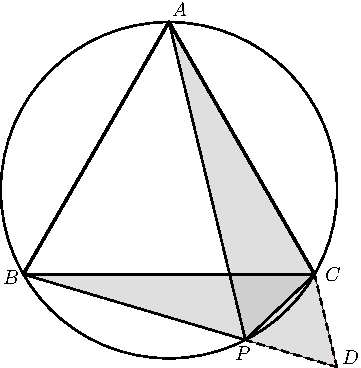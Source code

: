 import graph; size(6.15cm); real lsf=0.5; pen dps=linewidth(0.7)+fontsize(10); defaultpen(dps); pen ds=black; real xmin=-1.6969503698465664,xmax=2.5653999062674484,ymin=-1.5256927120368897,ymax=1.4368654279709858; 
pen eaevev=rgb(0.75,0.75,0.75)+opacity(0.5), ttqqqq=rgb(0.2,0.,0.); 
pair A=(0.,1.), P=(0.4548182014136288,-0.8905843046353735), B=(-0.8660254037844386,-0.5), C=(0.8660254037844387,-0.5), D=(0.9986777327327472,-1.0514080357899367); 
filldraw(A--B--C--cycle,white,linewidth(1.2)); filldraw(B--C--D--cycle,eaevev,linewidth(0.)+ttqqqq); filldraw(P--C--A--cycle,eaevev,linewidth(0.)+ttqqqq); 
draw(circle((0.,0.),1.),linewidth(0.8)); draw(A--B,linewidth(1.2)); draw(B--C,linewidth(1.2)); draw(C--A,linewidth(1.2)); draw(A--P,linewidth(0.8)); draw(B--P,linewidth(0.8)); draw(C--P,linewidth(0.8)); draw(P--(-0.08904132990548984,-0.7297605734808102),linewidth(0.8)); draw(P--D,linewidth(0.8)+linetype("4 4")); draw(C--D,linewidth(0.8)+linetype("4 4")); 
dot(A,linewidth(1.pt)+ds); label("$A$",(0.007298361803238457,1.022038150490303),NE*lsf); dot(P,linewidth(1.pt)+ds); label("$P$",(0.3806429115358529,-1.0209861911020592),NE*lsf); dot(B,linewidth(1.pt)+ds); label("$B$",(-0.9986577860874172,-0.568133079852314),NE*lsf); dot(C,linewidth(1.pt)+ds); label("$C$",(0.9130045843027291,-0.5508486099572856),NE*lsf); dot(D,linewidth(1.pt)+ds); label("$D$",(1.013254509693894,-1.0451844489550992),NE*lsf); 
clip((xmin,ymin)--(xmin,ymax)--(xmax,ymax)--(xmax,ymin)--cycle); 